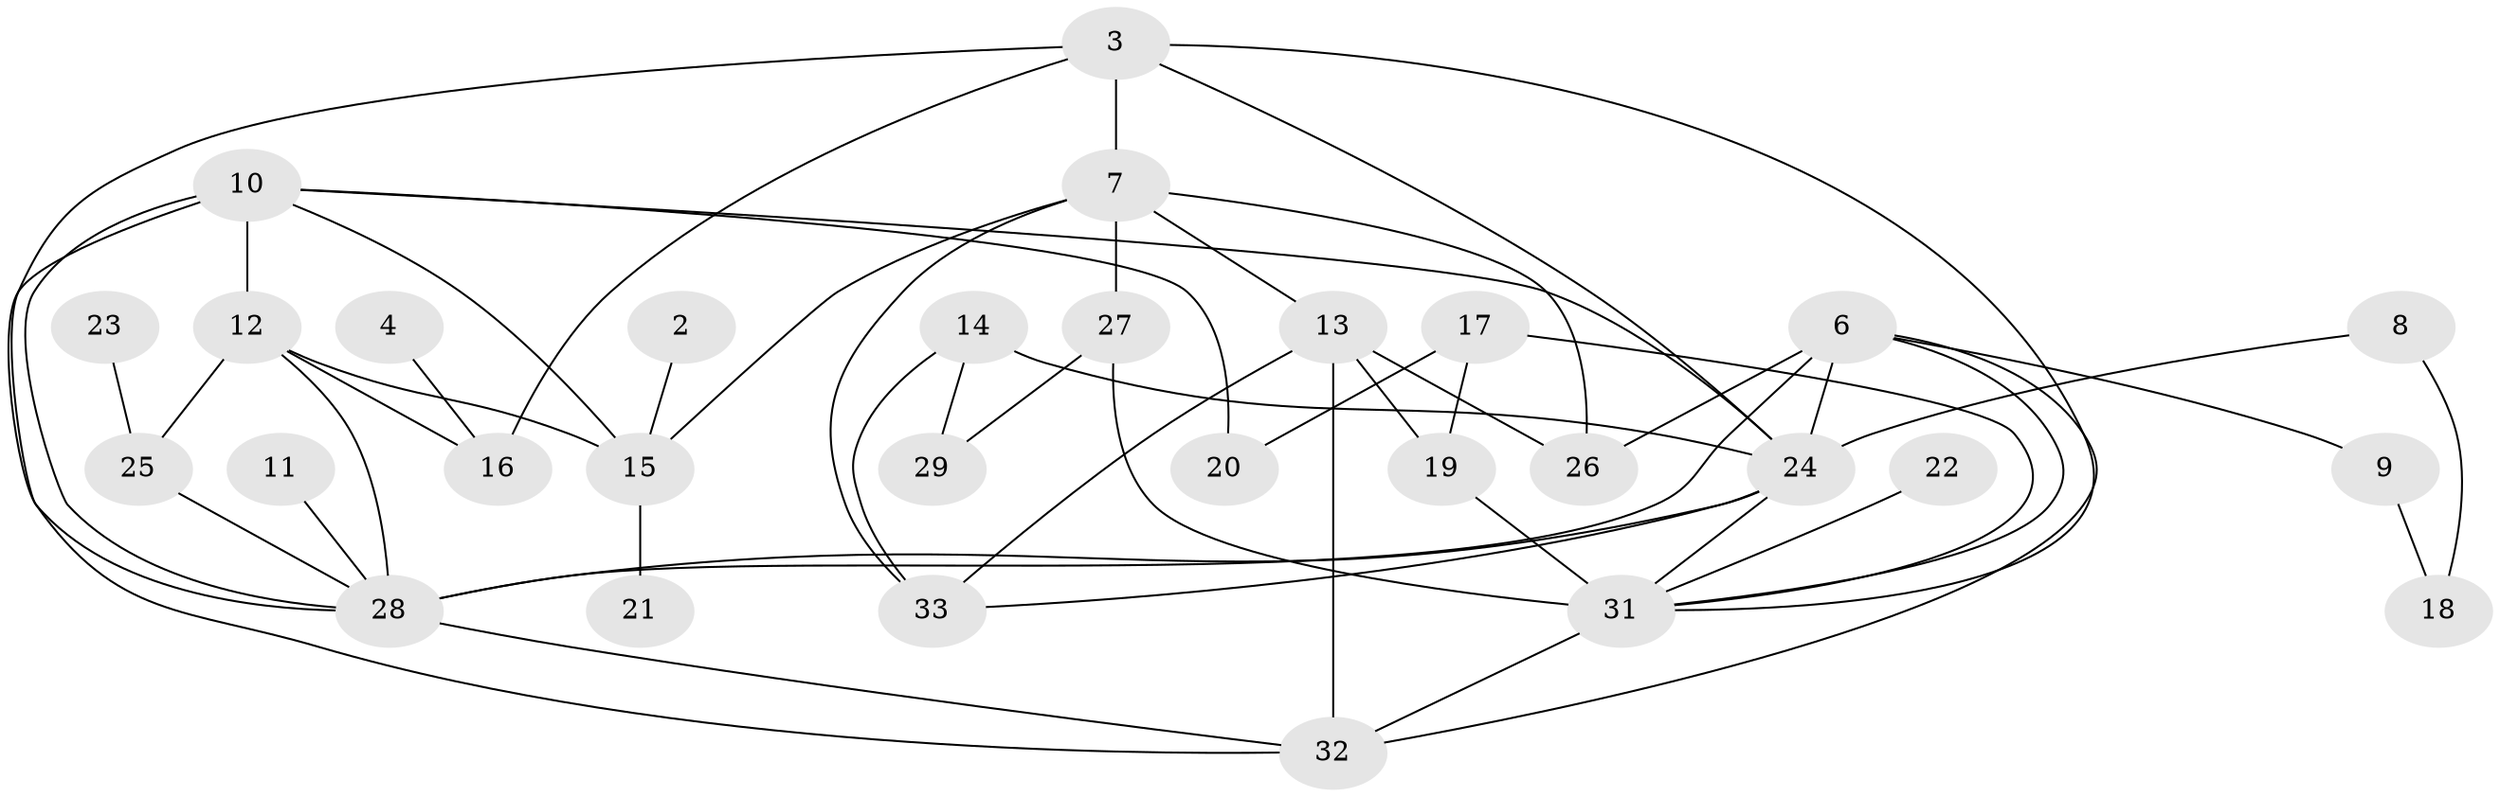 // original degree distribution, {4: 0.15151515151515152, 3: 0.2878787878787879, 2: 0.19696969696969696, 6: 0.09090909090909091, 0: 0.045454545454545456, 1: 0.10606060606060606, 5: 0.10606060606060606, 7: 0.015151515151515152}
// Generated by graph-tools (version 1.1) at 2025/00/03/09/25 03:00:43]
// undirected, 30 vertices, 54 edges
graph export_dot {
graph [start="1"]
  node [color=gray90,style=filled];
  2;
  3;
  4;
  6;
  7;
  8;
  9;
  10;
  11;
  12;
  13;
  14;
  15;
  16;
  17;
  18;
  19;
  20;
  21;
  22;
  23;
  24;
  25;
  26;
  27;
  28;
  29;
  31;
  32;
  33;
  2 -- 15 [weight=1.0];
  3 -- 7 [weight=1.0];
  3 -- 16 [weight=1.0];
  3 -- 24 [weight=1.0];
  3 -- 28 [weight=1.0];
  3 -- 31 [weight=1.0];
  4 -- 16 [weight=1.0];
  6 -- 9 [weight=1.0];
  6 -- 24 [weight=1.0];
  6 -- 26 [weight=2.0];
  6 -- 28 [weight=2.0];
  6 -- 31 [weight=2.0];
  6 -- 32 [weight=1.0];
  7 -- 13 [weight=1.0];
  7 -- 15 [weight=1.0];
  7 -- 26 [weight=1.0];
  7 -- 27 [weight=1.0];
  7 -- 33 [weight=1.0];
  8 -- 18 [weight=1.0];
  8 -- 24 [weight=1.0];
  9 -- 18 [weight=1.0];
  10 -- 12 [weight=2.0];
  10 -- 15 [weight=1.0];
  10 -- 20 [weight=1.0];
  10 -- 24 [weight=1.0];
  10 -- 28 [weight=1.0];
  10 -- 32 [weight=1.0];
  11 -- 28 [weight=1.0];
  12 -- 15 [weight=1.0];
  12 -- 16 [weight=1.0];
  12 -- 25 [weight=1.0];
  12 -- 28 [weight=1.0];
  13 -- 19 [weight=2.0];
  13 -- 26 [weight=2.0];
  13 -- 32 [weight=1.0];
  13 -- 33 [weight=2.0];
  14 -- 24 [weight=3.0];
  14 -- 29 [weight=1.0];
  14 -- 33 [weight=2.0];
  15 -- 21 [weight=1.0];
  17 -- 19 [weight=1.0];
  17 -- 20 [weight=1.0];
  17 -- 31 [weight=1.0];
  19 -- 31 [weight=3.0];
  22 -- 31 [weight=1.0];
  23 -- 25 [weight=1.0];
  24 -- 28 [weight=1.0];
  24 -- 31 [weight=1.0];
  24 -- 33 [weight=1.0];
  25 -- 28 [weight=2.0];
  27 -- 29 [weight=1.0];
  27 -- 31 [weight=1.0];
  28 -- 32 [weight=2.0];
  31 -- 32 [weight=2.0];
}
